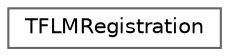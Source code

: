 digraph "Graphical Class Hierarchy"
{
 // LATEX_PDF_SIZE
  bgcolor="transparent";
  edge [fontname=Helvetica,fontsize=10,labelfontname=Helvetica,labelfontsize=10];
  node [fontname=Helvetica,fontsize=10,shape=box,height=0.2,width=0.4];
  rankdir="LR";
  Node0 [id="Node000000",label="TFLMRegistration",height=0.2,width=0.4,color="grey40", fillcolor="white", style="filled",URL="$struct_t_f_l_m_registration.html",tooltip=" "];
}
